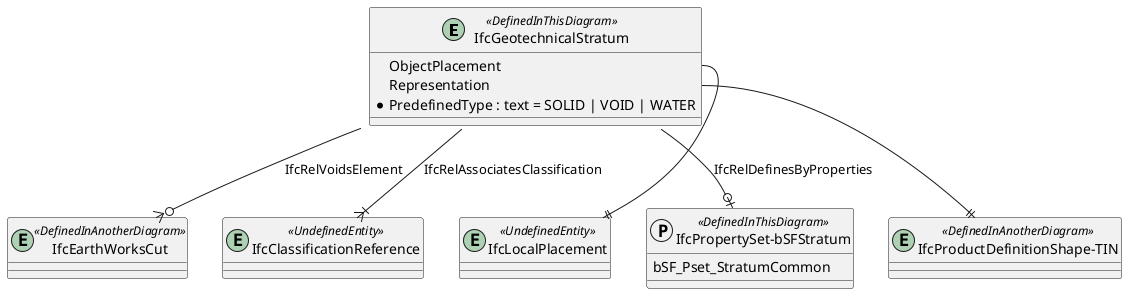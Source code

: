 @startuml 


entity IfcGeotechnicalStratum <<DefinedInThisDiagram>>
{
  ObjectPlacement
  Representation
  *PredefinedType : text = SOLID | VOID | WATER
}

entity IfcEarthWorksCut <<DefinedInAnotherDiagram>>

entity IfcClassificationReference <<UndefinedEntity>>
IfcGeotechnicalStratum --|{ IfcClassificationReference : IfcRelAssociatesClassification

entity IfcLocalPlacement <<UndefinedEntity>>
IfcGeotechnicalStratum::ObjectPlacement --|| IfcLocalPlacement

protocol "IfcPropertySet-bSFStratum" <<DefinedInThisDiagram>>
{
    bSF_Pset_StratumCommon
}

IfcGeotechnicalStratum --o| "IfcPropertySet-bSFStratum" : IfcRelDefinesByProperties
entity "IfcProductDefinitionShape-TIN" <<DefinedInAnotherDiagram>>
IfcGeotechnicalStratum::Representation --|| "IfcProductDefinitionShape-TIN"

IfcGeotechnicalStratum --o{ IfcEarthWorksCut: IfcRelVoidsElement

@enduml

